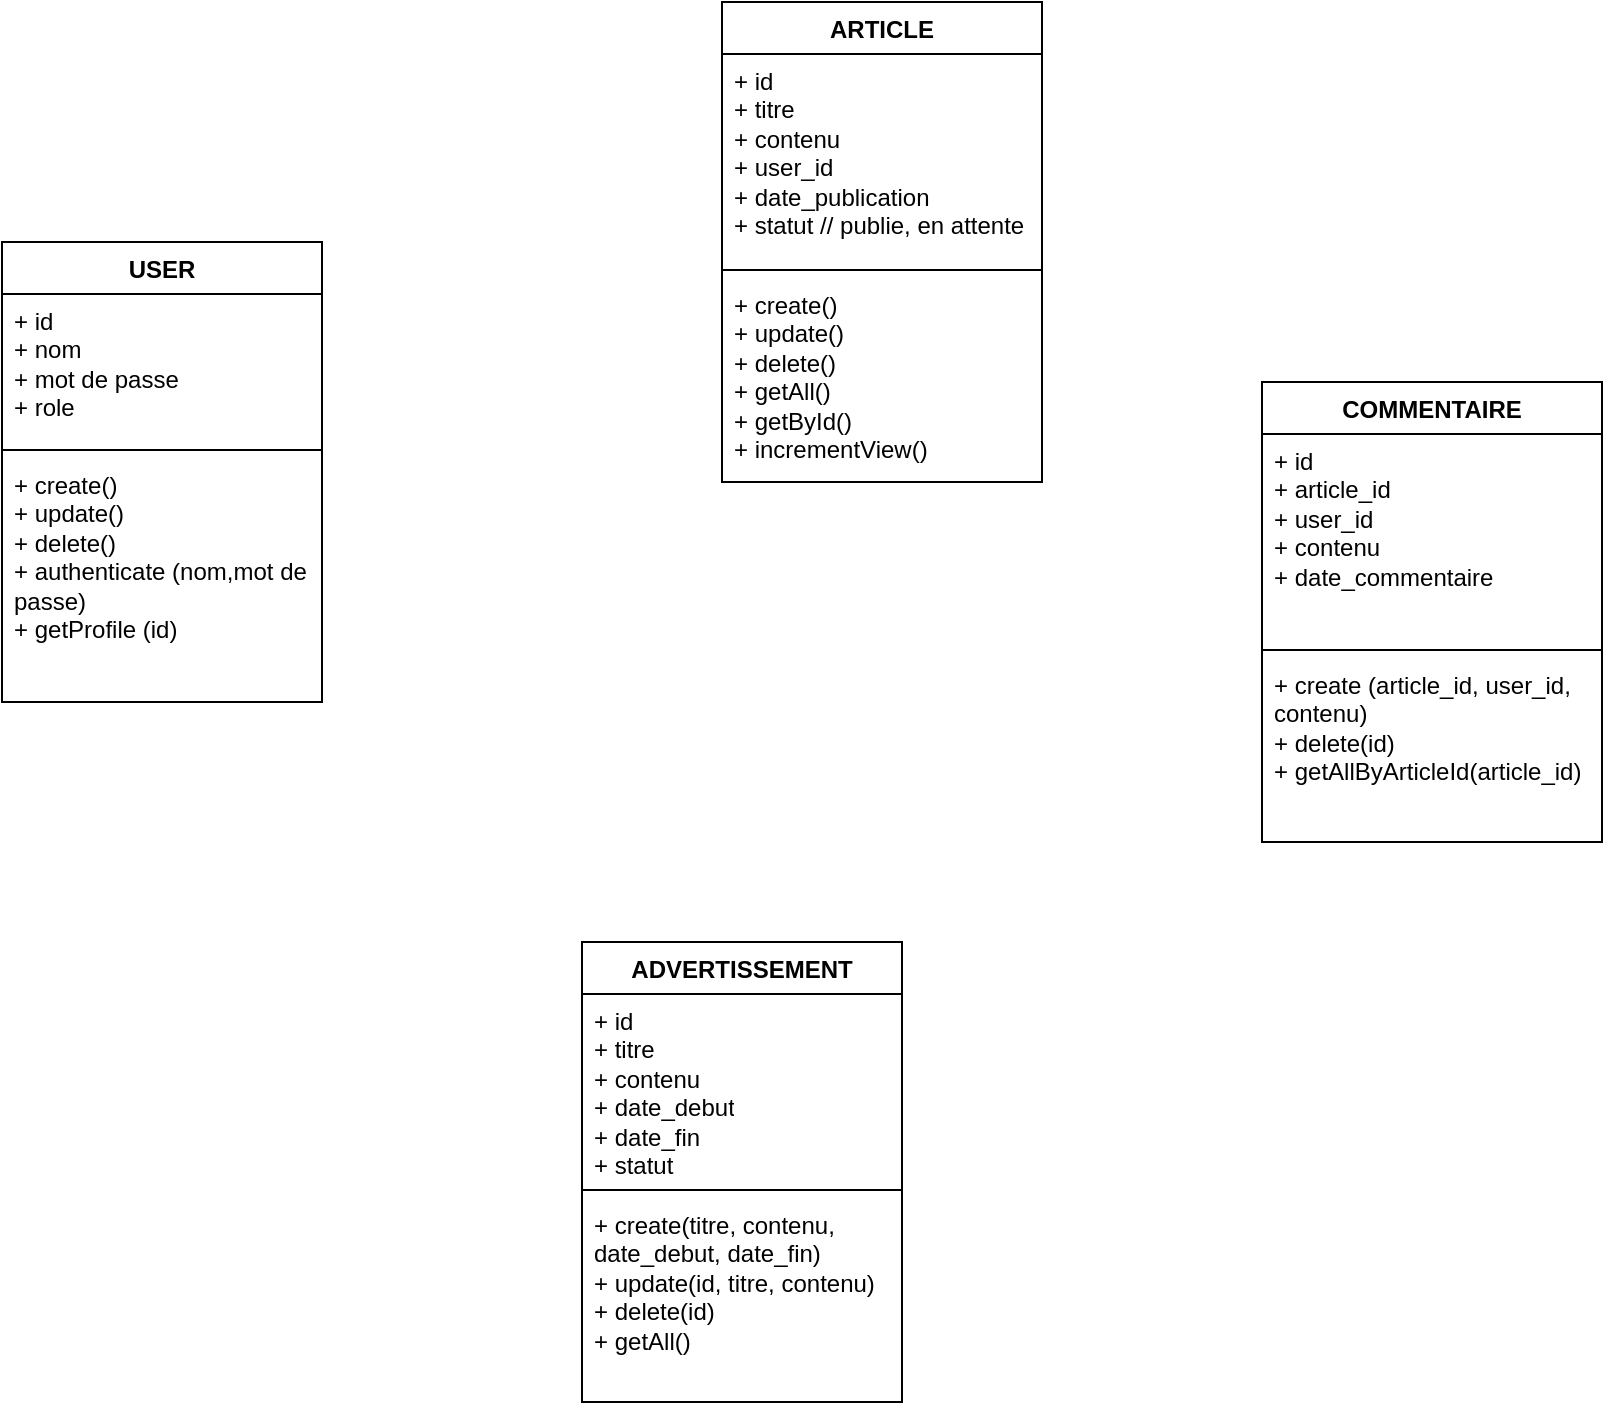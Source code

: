 <mxfile version="24.8.3">
  <diagram name="class" id="H0OdtfUT73vEJ3lOfYxJ">
    <mxGraphModel dx="2887" dy="962" grid="1" gridSize="10" guides="1" tooltips="1" connect="1" arrows="1" fold="1" page="1" pageScale="1" pageWidth="827" pageHeight="1169" math="0" shadow="0">
      <root>
        <mxCell id="0" />
        <mxCell id="1" parent="0" />
        <mxCell id="tNv_qRgxtEn9Z83da8iZ-1" value="USER" style="swimlane;fontStyle=1;align=center;verticalAlign=top;childLayout=stackLayout;horizontal=1;startSize=26;horizontalStack=0;resizeParent=1;resizeParentMax=0;resizeLast=0;collapsible=1;marginBottom=0;whiteSpace=wrap;html=1;" vertex="1" parent="1">
          <mxGeometry x="-160" y="190" width="160" height="230" as="geometry" />
        </mxCell>
        <mxCell id="tNv_qRgxtEn9Z83da8iZ-2" value="+ id&lt;div&gt;+ nom&lt;/div&gt;&lt;div&gt;+ mot de passe&lt;/div&gt;&lt;div&gt;+ role&lt;/div&gt;" style="text;strokeColor=none;fillColor=none;align=left;verticalAlign=top;spacingLeft=4;spacingRight=4;overflow=hidden;rotatable=0;points=[[0,0.5],[1,0.5]];portConstraint=eastwest;whiteSpace=wrap;html=1;" vertex="1" parent="tNv_qRgxtEn9Z83da8iZ-1">
          <mxGeometry y="26" width="160" height="74" as="geometry" />
        </mxCell>
        <mxCell id="tNv_qRgxtEn9Z83da8iZ-3" value="" style="line;strokeWidth=1;fillColor=none;align=left;verticalAlign=middle;spacingTop=-1;spacingLeft=3;spacingRight=3;rotatable=0;labelPosition=right;points=[];portConstraint=eastwest;strokeColor=inherit;" vertex="1" parent="tNv_qRgxtEn9Z83da8iZ-1">
          <mxGeometry y="100" width="160" height="8" as="geometry" />
        </mxCell>
        <mxCell id="tNv_qRgxtEn9Z83da8iZ-4" value="+ create()&lt;div&gt;+ update()&lt;/div&gt;&lt;div&gt;+ delete()&lt;/div&gt;&lt;div&gt;+ authenticate (nom,mot de passe)&lt;/div&gt;&lt;div&gt;+ getProfile (id)&lt;/div&gt;" style="text;strokeColor=none;fillColor=none;align=left;verticalAlign=top;spacingLeft=4;spacingRight=4;overflow=hidden;rotatable=0;points=[[0,0.5],[1,0.5]];portConstraint=eastwest;whiteSpace=wrap;html=1;" vertex="1" parent="tNv_qRgxtEn9Z83da8iZ-1">
          <mxGeometry y="108" width="160" height="122" as="geometry" />
        </mxCell>
        <mxCell id="tNv_qRgxtEn9Z83da8iZ-5" value="ARTICLE" style="swimlane;fontStyle=1;align=center;verticalAlign=top;childLayout=stackLayout;horizontal=1;startSize=26;horizontalStack=0;resizeParent=1;resizeParentMax=0;resizeLast=0;collapsible=1;marginBottom=0;whiteSpace=wrap;html=1;" vertex="1" parent="1">
          <mxGeometry x="200" y="70" width="160" height="240" as="geometry" />
        </mxCell>
        <mxCell id="tNv_qRgxtEn9Z83da8iZ-6" value="+ id&lt;div&gt;+ titre&lt;/div&gt;&lt;div&gt;+ contenu&lt;/div&gt;&lt;div&gt;+ user_id&lt;/div&gt;&lt;div&gt;+ date_publication&lt;br&gt;+ statut // publie, en attente&lt;/div&gt;" style="text;strokeColor=none;fillColor=none;align=left;verticalAlign=top;spacingLeft=4;spacingRight=4;overflow=hidden;rotatable=0;points=[[0,0.5],[1,0.5]];portConstraint=eastwest;whiteSpace=wrap;html=1;" vertex="1" parent="tNv_qRgxtEn9Z83da8iZ-5">
          <mxGeometry y="26" width="160" height="104" as="geometry" />
        </mxCell>
        <mxCell id="tNv_qRgxtEn9Z83da8iZ-7" value="" style="line;strokeWidth=1;fillColor=none;align=left;verticalAlign=middle;spacingTop=-1;spacingLeft=3;spacingRight=3;rotatable=0;labelPosition=right;points=[];portConstraint=eastwest;strokeColor=inherit;" vertex="1" parent="tNv_qRgxtEn9Z83da8iZ-5">
          <mxGeometry y="130" width="160" height="8" as="geometry" />
        </mxCell>
        <mxCell id="tNv_qRgxtEn9Z83da8iZ-8" value="+ create()&lt;div&gt;+ update()&lt;/div&gt;&lt;div&gt;+ delete()&lt;/div&gt;&lt;div&gt;+ getAll()&lt;/div&gt;&lt;div&gt;+ getById()&lt;/div&gt;&lt;div&gt;+ incrementView()&lt;/div&gt;" style="text;strokeColor=none;fillColor=none;align=left;verticalAlign=top;spacingLeft=4;spacingRight=4;overflow=hidden;rotatable=0;points=[[0,0.5],[1,0.5]];portConstraint=eastwest;whiteSpace=wrap;html=1;" vertex="1" parent="tNv_qRgxtEn9Z83da8iZ-5">
          <mxGeometry y="138" width="160" height="102" as="geometry" />
        </mxCell>
        <mxCell id="tNv_qRgxtEn9Z83da8iZ-9" value="COMMENTAIRE" style="swimlane;fontStyle=1;align=center;verticalAlign=top;childLayout=stackLayout;horizontal=1;startSize=26;horizontalStack=0;resizeParent=1;resizeParentMax=0;resizeLast=0;collapsible=1;marginBottom=0;whiteSpace=wrap;html=1;" vertex="1" parent="1">
          <mxGeometry x="470" y="260" width="170" height="230" as="geometry" />
        </mxCell>
        <mxCell id="tNv_qRgxtEn9Z83da8iZ-10" value="+ id&lt;div&gt;+ article_id&lt;/div&gt;&lt;div&gt;+ user_id&lt;/div&gt;&lt;div&gt;+ contenu&lt;/div&gt;&lt;div&gt;+ date_commentaire&lt;/div&gt;" style="text;strokeColor=none;fillColor=none;align=left;verticalAlign=top;spacingLeft=4;spacingRight=4;overflow=hidden;rotatable=0;points=[[0,0.5],[1,0.5]];portConstraint=eastwest;whiteSpace=wrap;html=1;" vertex="1" parent="tNv_qRgxtEn9Z83da8iZ-9">
          <mxGeometry y="26" width="170" height="104" as="geometry" />
        </mxCell>
        <mxCell id="tNv_qRgxtEn9Z83da8iZ-11" value="" style="line;strokeWidth=1;fillColor=none;align=left;verticalAlign=middle;spacingTop=-1;spacingLeft=3;spacingRight=3;rotatable=0;labelPosition=right;points=[];portConstraint=eastwest;strokeColor=inherit;" vertex="1" parent="tNv_qRgxtEn9Z83da8iZ-9">
          <mxGeometry y="130" width="170" height="8" as="geometry" />
        </mxCell>
        <mxCell id="tNv_qRgxtEn9Z83da8iZ-12" value="+ create (article_id, user_id, contenu)&lt;div&gt;+ delete(id)&lt;/div&gt;&lt;div&gt;+ getAllByArticleId(article_id)&lt;/div&gt;" style="text;strokeColor=none;fillColor=none;align=left;verticalAlign=top;spacingLeft=4;spacingRight=4;overflow=hidden;rotatable=0;points=[[0,0.5],[1,0.5]];portConstraint=eastwest;whiteSpace=wrap;html=1;" vertex="1" parent="tNv_qRgxtEn9Z83da8iZ-9">
          <mxGeometry y="138" width="170" height="92" as="geometry" />
        </mxCell>
        <mxCell id="tNv_qRgxtEn9Z83da8iZ-13" value="ADVERTISSEMENT" style="swimlane;fontStyle=1;align=center;verticalAlign=top;childLayout=stackLayout;horizontal=1;startSize=26;horizontalStack=0;resizeParent=1;resizeParentMax=0;resizeLast=0;collapsible=1;marginBottom=0;whiteSpace=wrap;html=1;" vertex="1" parent="1">
          <mxGeometry x="130" y="540" width="160" height="230" as="geometry" />
        </mxCell>
        <mxCell id="tNv_qRgxtEn9Z83da8iZ-14" value="+ id&amp;nbsp;&lt;div&gt;+ titre&lt;/div&gt;&lt;div&gt;+ contenu&lt;/div&gt;&lt;div&gt;+ date_debut&lt;/div&gt;&lt;div&gt;+ date_fin&lt;/div&gt;&lt;div&gt;+ statut&lt;/div&gt;" style="text;strokeColor=none;fillColor=none;align=left;verticalAlign=top;spacingLeft=4;spacingRight=4;overflow=hidden;rotatable=0;points=[[0,0.5],[1,0.5]];portConstraint=eastwest;whiteSpace=wrap;html=1;" vertex="1" parent="tNv_qRgxtEn9Z83da8iZ-13">
          <mxGeometry y="26" width="160" height="94" as="geometry" />
        </mxCell>
        <mxCell id="tNv_qRgxtEn9Z83da8iZ-15" value="" style="line;strokeWidth=1;fillColor=none;align=left;verticalAlign=middle;spacingTop=-1;spacingLeft=3;spacingRight=3;rotatable=0;labelPosition=right;points=[];portConstraint=eastwest;strokeColor=inherit;" vertex="1" parent="tNv_qRgxtEn9Z83da8iZ-13">
          <mxGeometry y="120" width="160" height="8" as="geometry" />
        </mxCell>
        <mxCell id="tNv_qRgxtEn9Z83da8iZ-16" value="+ create(titre, contenu, date_debut, date_fin)&lt;div&gt;+ update(id, titre, contenu)&lt;/div&gt;&lt;div&gt;+ delete(id)&lt;/div&gt;&lt;div&gt;+ getAll()&lt;/div&gt;" style="text;strokeColor=none;fillColor=none;align=left;verticalAlign=top;spacingLeft=4;spacingRight=4;overflow=hidden;rotatable=0;points=[[0,0.5],[1,0.5]];portConstraint=eastwest;whiteSpace=wrap;html=1;" vertex="1" parent="tNv_qRgxtEn9Z83da8iZ-13">
          <mxGeometry y="128" width="160" height="102" as="geometry" />
        </mxCell>
      </root>
    </mxGraphModel>
  </diagram>
</mxfile>
